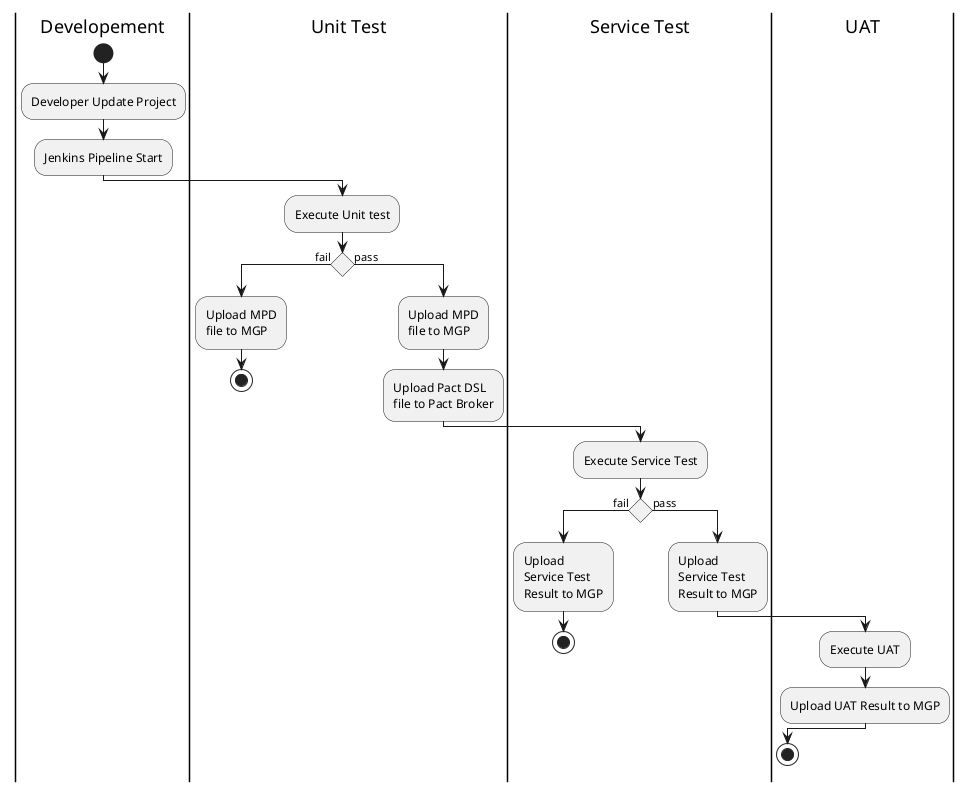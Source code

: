@startuml
|Developement|
start
:Developer Update Project;
:Jenkins Pipeline Start;
|Unit Test|
:Execute Unit test;
if () then (fail)
    :Upload MPD\nfile to MGP;
    stop
else (pass)
    :Upload MPD\nfile to MGP;
    :Upload Pact DSL\nfile to Pact Broker;
    |Service Test|
    :Execute Service Test;
    if () then (fail)
        :Upload \nService Test \nResult to MGP;
    stop
    else(pass)
        :Upload \nService Test \nResult to MGP;
        |UAT|
        :Execute UAT;
        :Upload UAT Result to MGP;
    endif
    stop
endif
@enduml